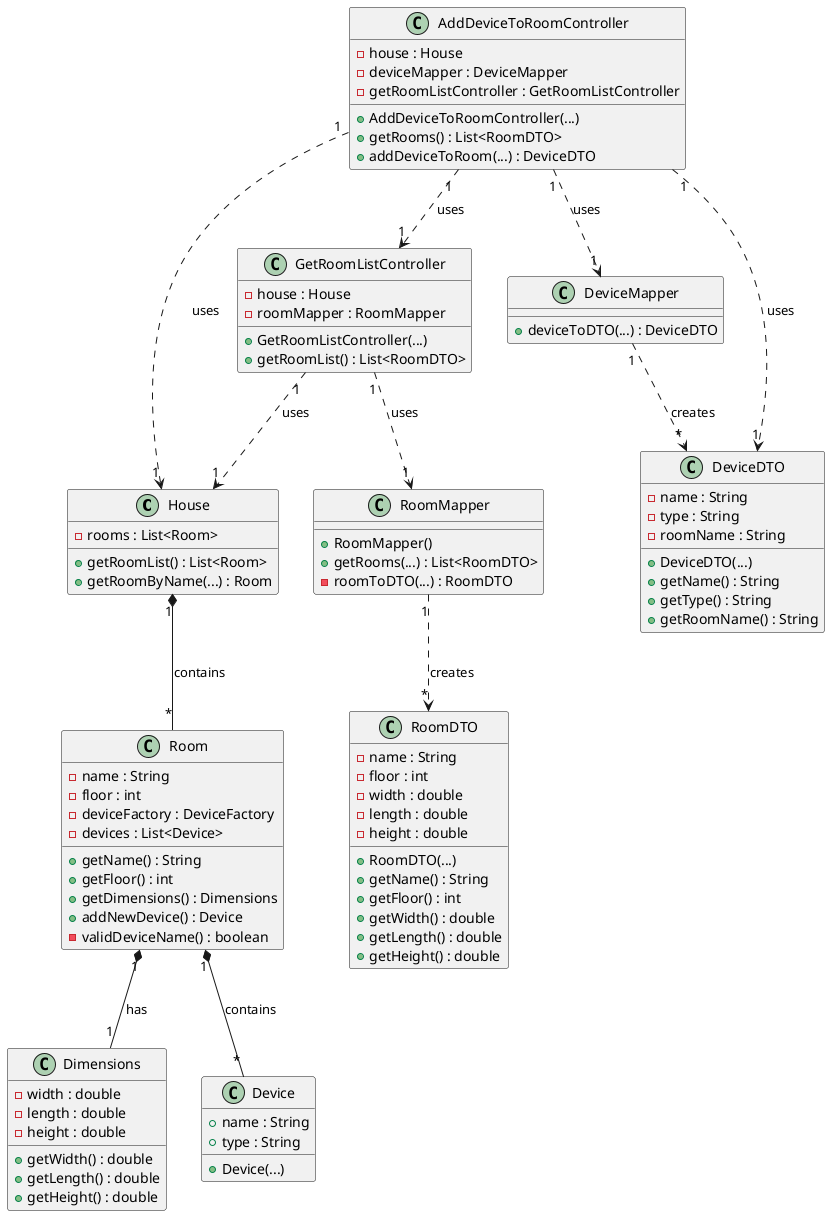 @startuml

class House {
    - rooms : List<Room>
    + getRoomList() : List<Room>
    + getRoomByName(...) : Room
}

class Room {
    - name : String
    - floor : int
    - deviceFactory : DeviceFactory
    - devices : List<Device>
    + getName() : String
    + getFloor() : int
    + getDimensions() : Dimensions
    + addNewDevice() : Device
    - validDeviceName() : boolean
}

class Dimensions{
    - width : double
    - length : double
    - height : double

    + getWidth() : double
    + getLength() : double
    + getHeight() : double
}

class Device{
    + name : String
    + type : String

    + Device(...)
}

class DeviceDTO {
    - name : String
    - type : String
    - roomName : String
    + DeviceDTO(...)
    + getName() : String
    + getType() : String
    + getRoomName() : String
}

class AddDeviceToRoomController {
    - house : House
    - deviceMapper : DeviceMapper
    - getRoomListController : GetRoomListController
    + AddDeviceToRoomController(...)
    + getRooms() : List<RoomDTO>
    + addDeviceToRoom(...) : DeviceDTO
}

class GetRoomListController {
    - house : House
    - roomMapper : RoomMapper
    + GetRoomListController(...)
    + getRoomList() : List<RoomDTO>
}

class DeviceMapper {
    + deviceToDTO(...) : DeviceDTO
}

class RoomMapper {
    + RoomMapper()
    + getRooms(...) : List<RoomDTO>
    - roomToDTO(...) : RoomDTO
}

class RoomDTO {
    - name : String
    - floor : int
    - width : double
    - length : double
    - height : double
    + RoomDTO(...)
    + getName() : String
    + getFloor() : int
    + getWidth() : double
    + getLength() : double
    + getHeight() : double
}

AddDeviceToRoomController "1" ..> "1" House : uses
GetRoomListController "1" ..> "1" House : uses
House "1" *-- "*" Room : contains
AddDeviceToRoomController "1" ..> "1" DeviceMapper : uses
DeviceMapper "1" ..> "*" DeviceDTO : creates
Room "1" *-- "*" Device : contains
AddDeviceToRoomController "1" ..> "1" GetRoomListController : uses
AddDeviceToRoomController "1" ..> "1" DeviceDTO : uses
GetRoomListController "1" ..> "1" RoomMapper : uses
RoomMapper "1" ..> "*" RoomDTO : creates
Room "1" *-- "1" Dimensions : has

@enduml